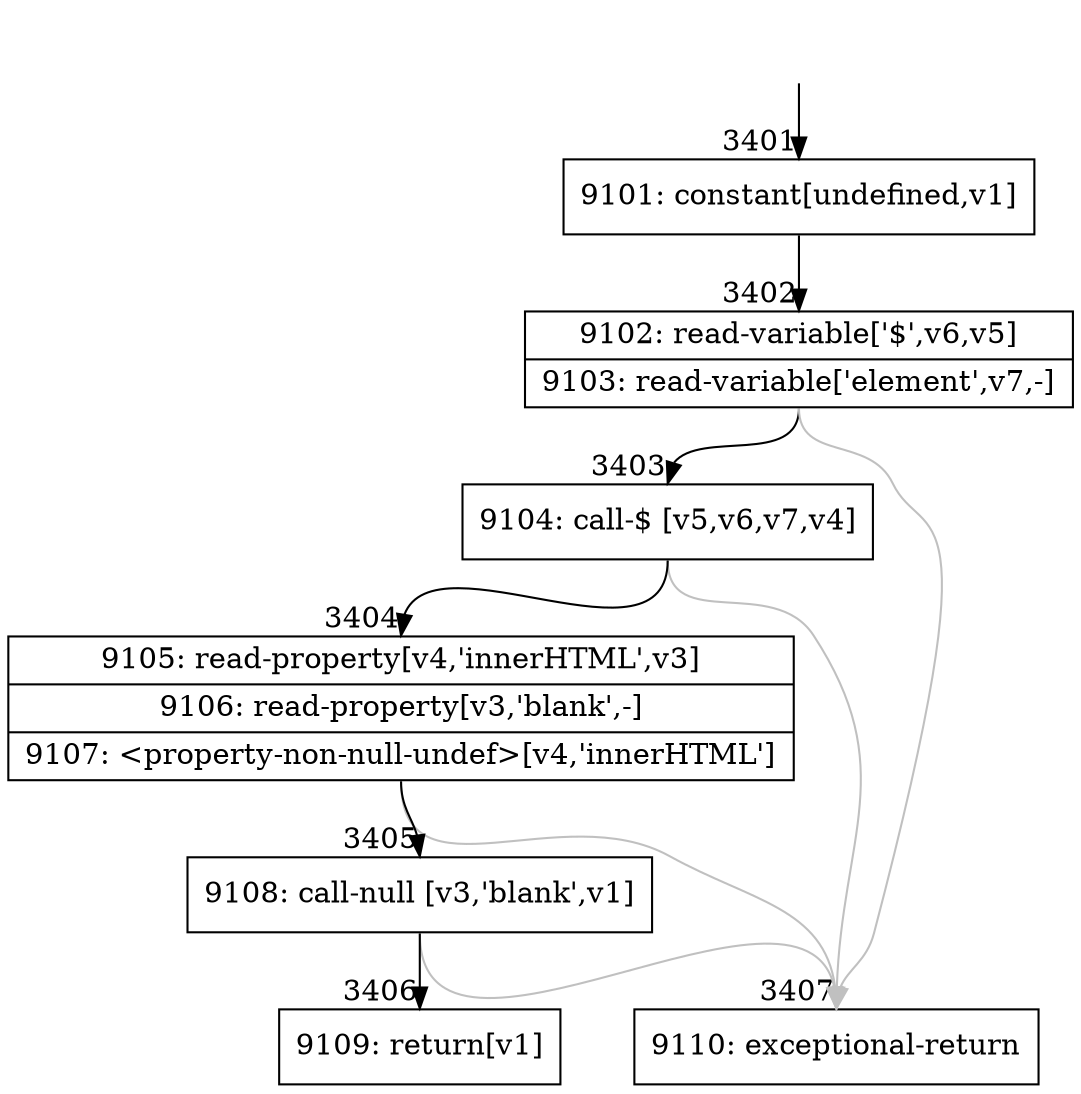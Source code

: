 digraph {
rankdir="TD"
BB_entry288[shape=none,label=""];
BB_entry288 -> BB3401 [tailport=s, headport=n, headlabel="    3401"]
BB3401 [shape=record label="{9101: constant[undefined,v1]}" ] 
BB3401 -> BB3402 [tailport=s, headport=n, headlabel="      3402"]
BB3402 [shape=record label="{9102: read-variable['$',v6,v5]|9103: read-variable['element',v7,-]}" ] 
BB3402 -> BB3403 [tailport=s, headport=n, headlabel="      3403"]
BB3402 -> BB3407 [tailport=s, headport=n, color=gray, headlabel="      3407"]
BB3403 [shape=record label="{9104: call-$ [v5,v6,v7,v4]}" ] 
BB3403 -> BB3404 [tailport=s, headport=n, headlabel="      3404"]
BB3403 -> BB3407 [tailport=s, headport=n, color=gray]
BB3404 [shape=record label="{9105: read-property[v4,'innerHTML',v3]|9106: read-property[v3,'blank',-]|9107: \<property-non-null-undef\>[v4,'innerHTML']}" ] 
BB3404 -> BB3405 [tailport=s, headport=n, headlabel="      3405"]
BB3404 -> BB3407 [tailport=s, headport=n, color=gray]
BB3405 [shape=record label="{9108: call-null [v3,'blank',v1]}" ] 
BB3405 -> BB3406 [tailport=s, headport=n, headlabel="      3406"]
BB3405 -> BB3407 [tailport=s, headport=n, color=gray]
BB3406 [shape=record label="{9109: return[v1]}" ] 
BB3407 [shape=record label="{9110: exceptional-return}" ] 
//#$~ 2457
}
